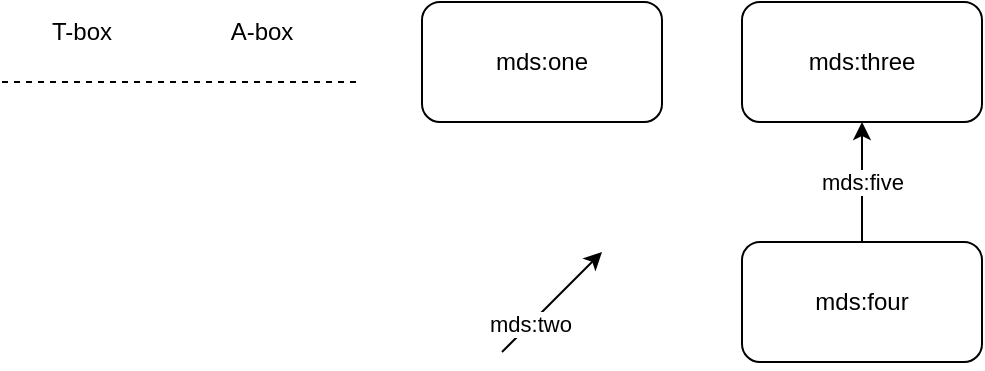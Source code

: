 <mxfile version="28.0.6">
  <diagram name="Page-1" id="mm6VfMoU3egLx-968ERl">
    <mxGraphModel dx="1412" dy="845" grid="1" gridSize="10" guides="1" tooltips="1" connect="1" arrows="1" fold="1" page="1" pageScale="1" pageWidth="850" pageHeight="1100" math="0" shadow="0">
      <root>
        <mxCell id="0" />
        <mxCell id="1" parent="0" />
        <mxCell id="aFoWWEtB3FT1Sz6_YX94-1" value="mds:one" style="rounded=1;whiteSpace=wrap;html=1;" parent="1" vertex="1">
          <mxGeometry x="220" y="130" width="120" height="60" as="geometry" />
        </mxCell>
        <mxCell id="aFoWWEtB3FT1Sz6_YX94-3" value="mds:three" style="rounded=1;whiteSpace=wrap;html=1;" parent="1" vertex="1">
          <mxGeometry x="380" y="130" width="120" height="60" as="geometry" />
        </mxCell>
        <mxCell id="aFoWWEtB3FT1Sz6_YX94-7" value="mds:five" style="edgeStyle=orthogonalEdgeStyle;rounded=0;orthogonalLoop=1;jettySize=auto;html=1;" parent="1" source="aFoWWEtB3FT1Sz6_YX94-4" target="aFoWWEtB3FT1Sz6_YX94-3" edge="1">
          <mxGeometry relative="1" as="geometry" />
        </mxCell>
        <mxCell id="aFoWWEtB3FT1Sz6_YX94-4" value="mds:four" style="rounded=1;whiteSpace=wrap;html=1;" parent="1" vertex="1">
          <mxGeometry x="380" y="250" width="120" height="60" as="geometry" />
        </mxCell>
        <mxCell id="aFoWWEtB3FT1Sz6_YX94-5" value="" style="endArrow=classic;html=1;rounded=0;" parent="1" edge="1">
          <mxGeometry width="50" height="50" relative="1" as="geometry">
            <mxPoint x="260" y="305" as="sourcePoint" />
            <mxPoint x="310" y="255" as="targetPoint" />
          </mxGeometry>
        </mxCell>
        <mxCell id="aFoWWEtB3FT1Sz6_YX94-6" value="mds:two" style="edgeLabel;html=1;align=center;verticalAlign=middle;resizable=0;points=[];" parent="aFoWWEtB3FT1Sz6_YX94-5" vertex="1" connectable="0">
          <mxGeometry x="-0.42" y="1" relative="1" as="geometry">
            <mxPoint y="1" as="offset" />
          </mxGeometry>
        </mxCell>
        <mxCell id="aFoWWEtB3FT1Sz6_YX94-8" value="T-box" style="text;html=1;align=center;verticalAlign=middle;whiteSpace=wrap;rounded=0;" parent="1" vertex="1">
          <mxGeometry x="20" y="130" width="60" height="30" as="geometry" />
        </mxCell>
        <mxCell id="aFoWWEtB3FT1Sz6_YX94-9" value="A-box" style="text;html=1;align=center;verticalAlign=middle;whiteSpace=wrap;rounded=0;" parent="1" vertex="1">
          <mxGeometry x="110" y="130" width="60" height="30" as="geometry" />
        </mxCell>
        <mxCell id="aFoWWEtB3FT1Sz6_YX94-10" value="" style="endArrow=none;dashed=1;html=1;rounded=0;" parent="1" edge="1">
          <mxGeometry width="50" height="50" relative="1" as="geometry">
            <mxPoint x="10" y="170" as="sourcePoint" />
            <mxPoint x="190" y="170" as="targetPoint" />
          </mxGeometry>
        </mxCell>
      </root>
    </mxGraphModel>
  </diagram>
</mxfile>
